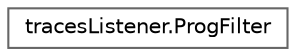 digraph "Graphical Class Hierarchy"
{
 // LATEX_PDF_SIZE
  bgcolor="transparent";
  edge [fontname=Helvetica,fontsize=10,labelfontname=Helvetica,labelfontsize=10];
  node [fontname=Helvetica,fontsize=10,shape=box,height=0.2,width=0.4];
  rankdir="LR";
  Node0 [id="Node000000",label="tracesListener.ProgFilter",height=0.2,width=0.4,color="grey40", fillcolor="white", style="filled",URL="$classtraces_listener_1_1_prog_filter.html",tooltip=" "];
}

